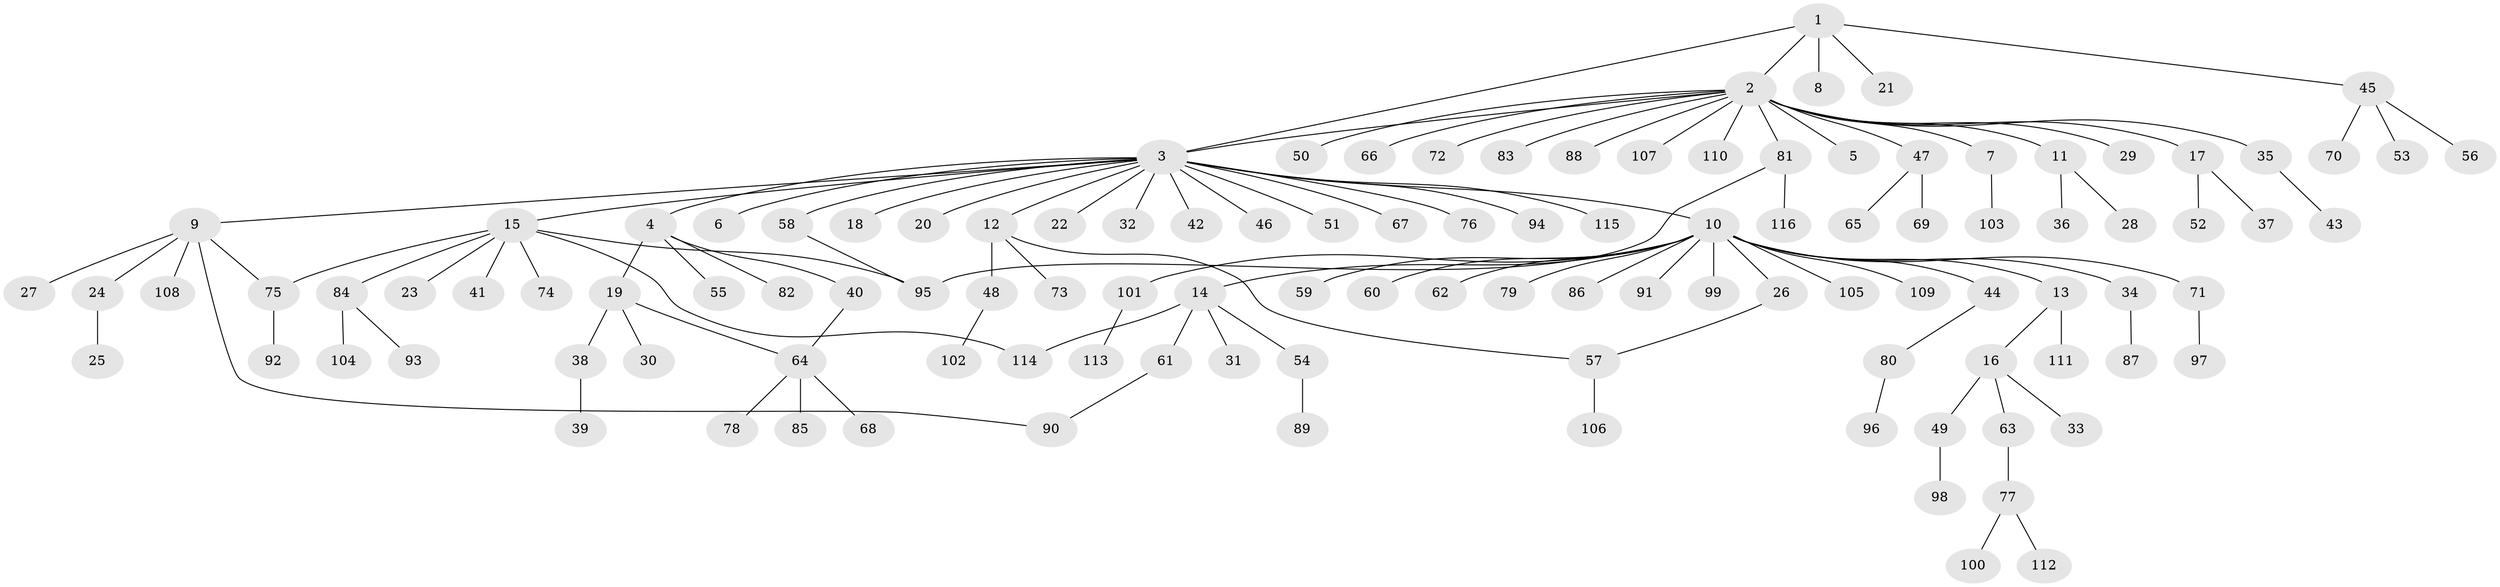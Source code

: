 // Generated by graph-tools (version 1.1) at 2025/01/03/09/25 03:01:47]
// undirected, 116 vertices, 123 edges
graph export_dot {
graph [start="1"]
  node [color=gray90,style=filled];
  1;
  2;
  3;
  4;
  5;
  6;
  7;
  8;
  9;
  10;
  11;
  12;
  13;
  14;
  15;
  16;
  17;
  18;
  19;
  20;
  21;
  22;
  23;
  24;
  25;
  26;
  27;
  28;
  29;
  30;
  31;
  32;
  33;
  34;
  35;
  36;
  37;
  38;
  39;
  40;
  41;
  42;
  43;
  44;
  45;
  46;
  47;
  48;
  49;
  50;
  51;
  52;
  53;
  54;
  55;
  56;
  57;
  58;
  59;
  60;
  61;
  62;
  63;
  64;
  65;
  66;
  67;
  68;
  69;
  70;
  71;
  72;
  73;
  74;
  75;
  76;
  77;
  78;
  79;
  80;
  81;
  82;
  83;
  84;
  85;
  86;
  87;
  88;
  89;
  90;
  91;
  92;
  93;
  94;
  95;
  96;
  97;
  98;
  99;
  100;
  101;
  102;
  103;
  104;
  105;
  106;
  107;
  108;
  109;
  110;
  111;
  112;
  113;
  114;
  115;
  116;
  1 -- 2;
  1 -- 3;
  1 -- 8;
  1 -- 21;
  1 -- 45;
  2 -- 3;
  2 -- 5;
  2 -- 7;
  2 -- 11;
  2 -- 17;
  2 -- 29;
  2 -- 35;
  2 -- 47;
  2 -- 50;
  2 -- 66;
  2 -- 72;
  2 -- 81;
  2 -- 83;
  2 -- 88;
  2 -- 107;
  2 -- 110;
  3 -- 4;
  3 -- 6;
  3 -- 9;
  3 -- 10;
  3 -- 12;
  3 -- 15;
  3 -- 18;
  3 -- 20;
  3 -- 22;
  3 -- 32;
  3 -- 42;
  3 -- 46;
  3 -- 51;
  3 -- 58;
  3 -- 67;
  3 -- 76;
  3 -- 94;
  3 -- 115;
  4 -- 19;
  4 -- 40;
  4 -- 55;
  4 -- 82;
  7 -- 103;
  9 -- 24;
  9 -- 27;
  9 -- 75;
  9 -- 90;
  9 -- 108;
  10 -- 13;
  10 -- 14;
  10 -- 26;
  10 -- 34;
  10 -- 44;
  10 -- 59;
  10 -- 60;
  10 -- 62;
  10 -- 71;
  10 -- 79;
  10 -- 86;
  10 -- 91;
  10 -- 99;
  10 -- 101;
  10 -- 105;
  10 -- 109;
  11 -- 28;
  11 -- 36;
  12 -- 48;
  12 -- 57;
  12 -- 73;
  13 -- 16;
  13 -- 111;
  14 -- 31;
  14 -- 54;
  14 -- 61;
  14 -- 114;
  15 -- 23;
  15 -- 41;
  15 -- 74;
  15 -- 75;
  15 -- 84;
  15 -- 95;
  15 -- 114;
  16 -- 33;
  16 -- 49;
  16 -- 63;
  17 -- 37;
  17 -- 52;
  19 -- 30;
  19 -- 38;
  19 -- 64;
  24 -- 25;
  26 -- 57;
  34 -- 87;
  35 -- 43;
  38 -- 39;
  40 -- 64;
  44 -- 80;
  45 -- 53;
  45 -- 56;
  45 -- 70;
  47 -- 65;
  47 -- 69;
  48 -- 102;
  49 -- 98;
  54 -- 89;
  57 -- 106;
  58 -- 95;
  61 -- 90;
  63 -- 77;
  64 -- 68;
  64 -- 78;
  64 -- 85;
  71 -- 97;
  75 -- 92;
  77 -- 100;
  77 -- 112;
  80 -- 96;
  81 -- 95;
  81 -- 116;
  84 -- 93;
  84 -- 104;
  101 -- 113;
}
